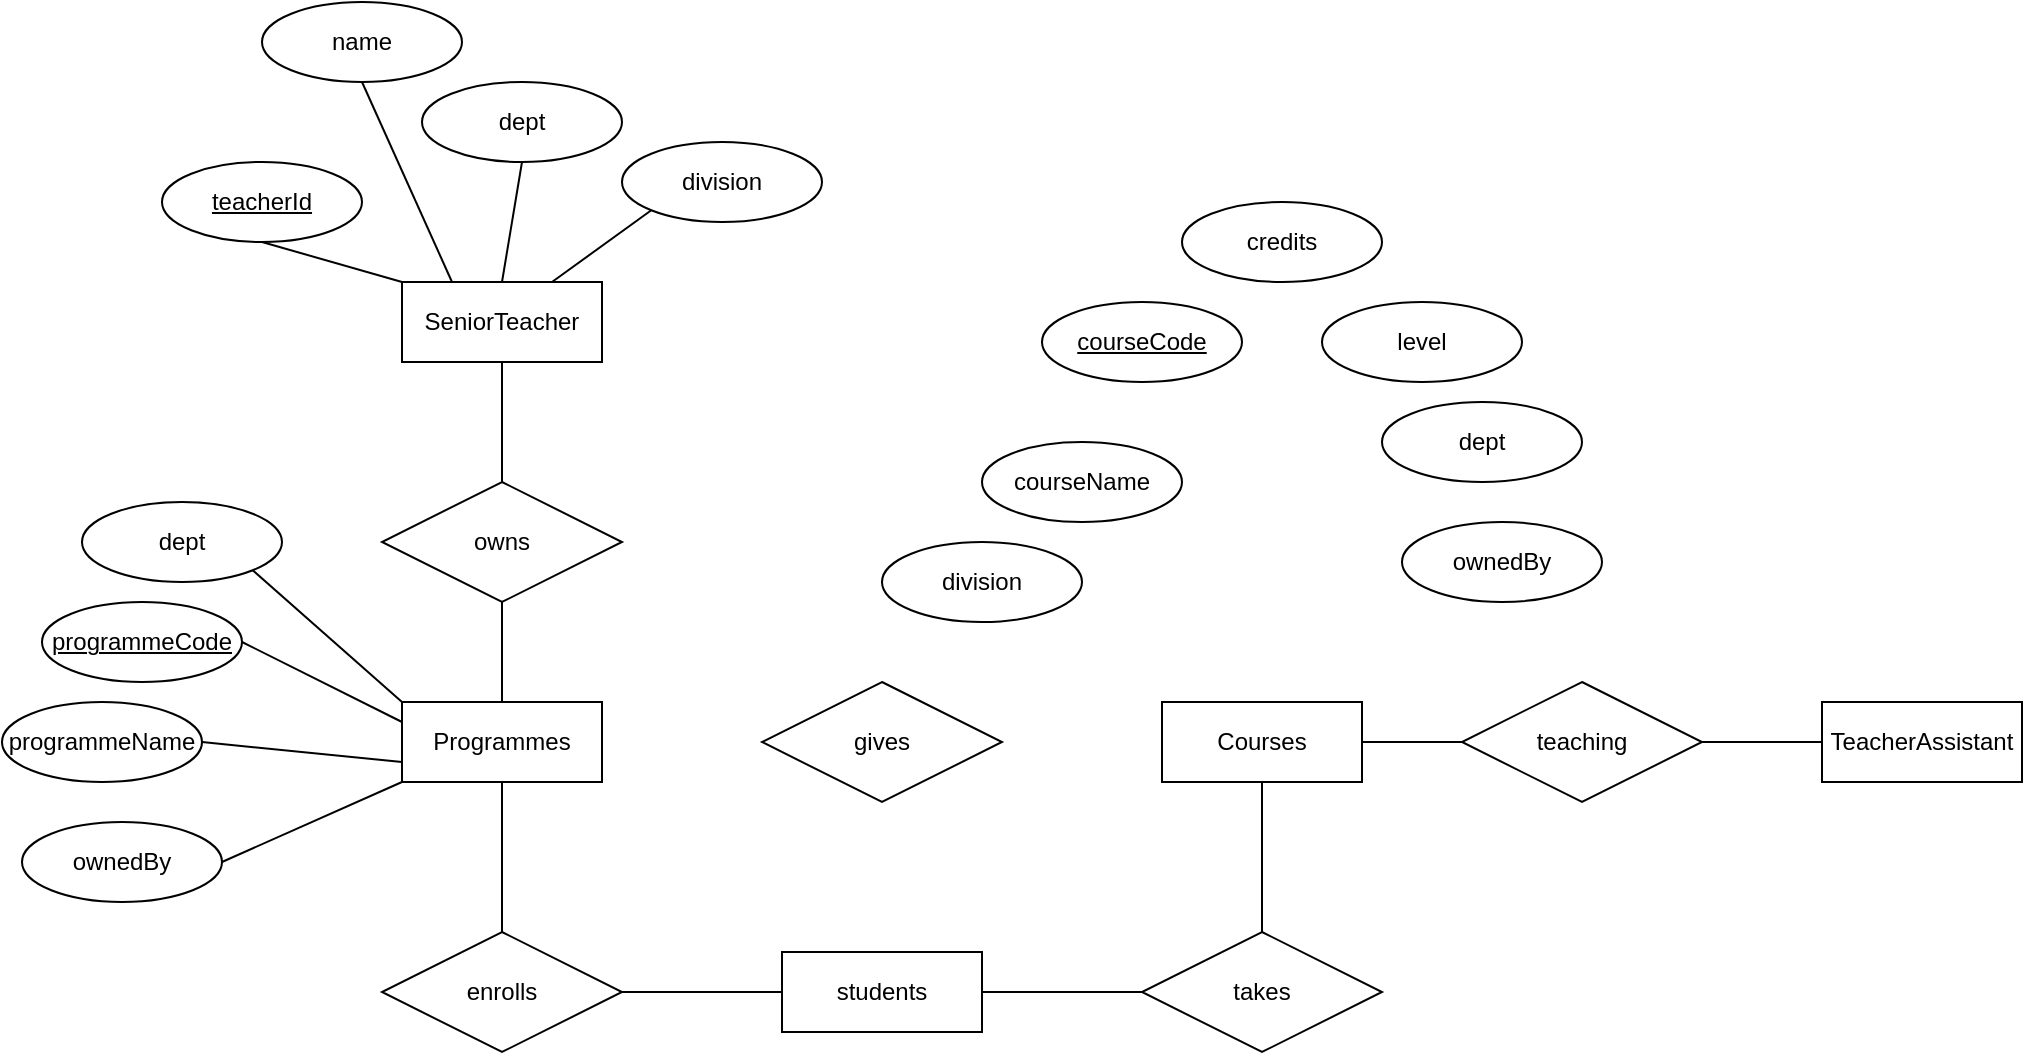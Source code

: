 <mxfile version="16.5.1" type="device" pages="4"><diagram id="6IIT3CEl316aHcMnUHLf" name="assignment"><mxGraphModel dx="1102" dy="1025" grid="1" gridSize="10" guides="1" tooltips="1" connect="1" arrows="1" fold="1" page="1" pageScale="1" pageWidth="827" pageHeight="1169" math="0" shadow="0"><root><mxCell id="K39jh0_3vT6ez7q22YbO-0"/><mxCell id="K39jh0_3vT6ez7q22YbO-1" parent="K39jh0_3vT6ez7q22YbO-0"/><mxCell id="ZsWBbtneMtioZpYmN7Xa-0" value="Programmes" style="whiteSpace=wrap;html=1;align=center;" vertex="1" parent="K39jh0_3vT6ez7q22YbO-1"><mxGeometry x="330" y="440" width="100" height="40" as="geometry"/></mxCell><mxCell id="ZsWBbtneMtioZpYmN7Xa-1" value="&lt;u&gt;programmeCode&lt;/u&gt;" style="ellipse;whiteSpace=wrap;html=1;align=center;" vertex="1" parent="K39jh0_3vT6ez7q22YbO-1"><mxGeometry x="150" y="390" width="100" height="40" as="geometry"/></mxCell><mxCell id="ZsWBbtneMtioZpYmN7Xa-2" value="programmeName" style="ellipse;whiteSpace=wrap;html=1;align=center;" vertex="1" parent="K39jh0_3vT6ez7q22YbO-1"><mxGeometry x="130" y="440" width="100" height="40" as="geometry"/></mxCell><mxCell id="ZsWBbtneMtioZpYmN7Xa-3" value="dept" style="ellipse;whiteSpace=wrap;html=1;align=center;" vertex="1" parent="K39jh0_3vT6ez7q22YbO-1"><mxGeometry x="170" y="340" width="100" height="40" as="geometry"/></mxCell><mxCell id="ZsWBbtneMtioZpYmN7Xa-4" value="ownedBy" style="ellipse;whiteSpace=wrap;html=1;align=center;" vertex="1" parent="K39jh0_3vT6ez7q22YbO-1"><mxGeometry x="140" y="500" width="100" height="40" as="geometry"/></mxCell><mxCell id="ZsWBbtneMtioZpYmN7Xa-5" value="" style="endArrow=none;html=1;rounded=0;exitX=1;exitY=1;exitDx=0;exitDy=0;entryX=0;entryY=0;entryDx=0;entryDy=0;" edge="1" parent="K39jh0_3vT6ez7q22YbO-1" source="ZsWBbtneMtioZpYmN7Xa-3" target="ZsWBbtneMtioZpYmN7Xa-0"><mxGeometry relative="1" as="geometry"><mxPoint x="340" y="340" as="sourcePoint"/><mxPoint x="500" y="340" as="targetPoint"/></mxGeometry></mxCell><mxCell id="ZsWBbtneMtioZpYmN7Xa-6" value="" style="endArrow=none;html=1;rounded=0;exitX=1;exitY=0.5;exitDx=0;exitDy=0;entryX=0;entryY=0.25;entryDx=0;entryDy=0;" edge="1" parent="K39jh0_3vT6ez7q22YbO-1" source="ZsWBbtneMtioZpYmN7Xa-1" target="ZsWBbtneMtioZpYmN7Xa-0"><mxGeometry relative="1" as="geometry"><mxPoint x="360" y="540" as="sourcePoint"/><mxPoint x="520" y="540" as="targetPoint"/></mxGeometry></mxCell><mxCell id="ZsWBbtneMtioZpYmN7Xa-7" value="" style="endArrow=none;html=1;rounded=0;exitX=1;exitY=0.5;exitDx=0;exitDy=0;entryX=0;entryY=0.75;entryDx=0;entryDy=0;" edge="1" parent="K39jh0_3vT6ez7q22YbO-1" source="ZsWBbtneMtioZpYmN7Xa-2" target="ZsWBbtneMtioZpYmN7Xa-0"><mxGeometry relative="1" as="geometry"><mxPoint x="320" y="550" as="sourcePoint"/><mxPoint x="480" y="550" as="targetPoint"/></mxGeometry></mxCell><mxCell id="ZsWBbtneMtioZpYmN7Xa-8" value="" style="endArrow=none;html=1;rounded=0;exitX=1;exitY=0.5;exitDx=0;exitDy=0;entryX=0;entryY=1;entryDx=0;entryDy=0;" edge="1" parent="K39jh0_3vT6ez7q22YbO-1" source="ZsWBbtneMtioZpYmN7Xa-4" target="ZsWBbtneMtioZpYmN7Xa-0"><mxGeometry relative="1" as="geometry"><mxPoint x="270" y="510" as="sourcePoint"/><mxPoint x="430" y="510" as="targetPoint"/></mxGeometry></mxCell><mxCell id="iTpJXsqlyUdJQxOhglUr-0" value="SeniorTeacher" style="whiteSpace=wrap;html=1;align=center;" vertex="1" parent="K39jh0_3vT6ez7q22YbO-1"><mxGeometry x="330" y="230" width="100" height="40" as="geometry"/></mxCell><mxCell id="iTpJXsqlyUdJQxOhglUr-1" value="owns" style="shape=rhombus;perimeter=rhombusPerimeter;whiteSpace=wrap;html=1;align=center;" vertex="1" parent="K39jh0_3vT6ez7q22YbO-1"><mxGeometry x="320" y="330" width="120" height="60" as="geometry"/></mxCell><mxCell id="iTpJXsqlyUdJQxOhglUr-2" value="" style="endArrow=none;html=1;rounded=0;exitX=0.5;exitY=1;exitDx=0;exitDy=0;entryX=0.5;entryY=0;entryDx=0;entryDy=0;" edge="1" parent="K39jh0_3vT6ez7q22YbO-1" source="iTpJXsqlyUdJQxOhglUr-1" target="ZsWBbtneMtioZpYmN7Xa-0"><mxGeometry relative="1" as="geometry"><mxPoint x="510" y="380" as="sourcePoint"/><mxPoint x="670" y="380" as="targetPoint"/></mxGeometry></mxCell><mxCell id="iTpJXsqlyUdJQxOhglUr-3" value="" style="endArrow=none;html=1;rounded=0;exitX=0.5;exitY=1;exitDx=0;exitDy=0;entryX=0.5;entryY=0;entryDx=0;entryDy=0;" edge="1" parent="K39jh0_3vT6ez7q22YbO-1" source="iTpJXsqlyUdJQxOhglUr-0" target="iTpJXsqlyUdJQxOhglUr-1"><mxGeometry relative="1" as="geometry"><mxPoint x="480" y="310" as="sourcePoint"/><mxPoint x="640" y="310" as="targetPoint"/></mxGeometry></mxCell><mxCell id="iTpJXsqlyUdJQxOhglUr-4" value="&lt;u&gt;teacherId&lt;/u&gt;" style="ellipse;whiteSpace=wrap;html=1;align=center;" vertex="1" parent="K39jh0_3vT6ez7q22YbO-1"><mxGeometry x="210" y="170" width="100" height="40" as="geometry"/></mxCell><mxCell id="iTpJXsqlyUdJQxOhglUr-5" value="name" style="ellipse;whiteSpace=wrap;html=1;align=center;" vertex="1" parent="K39jh0_3vT6ez7q22YbO-1"><mxGeometry x="260" y="90" width="100" height="40" as="geometry"/></mxCell><mxCell id="iTpJXsqlyUdJQxOhglUr-6" value="dept" style="ellipse;whiteSpace=wrap;html=1;align=center;" vertex="1" parent="K39jh0_3vT6ez7q22YbO-1"><mxGeometry x="340" y="130" width="100" height="40" as="geometry"/></mxCell><mxCell id="iTpJXsqlyUdJQxOhglUr-7" value="division" style="ellipse;whiteSpace=wrap;html=1;align=center;" vertex="1" parent="K39jh0_3vT6ez7q22YbO-1"><mxGeometry x="440" y="160" width="100" height="40" as="geometry"/></mxCell><mxCell id="iTpJXsqlyUdJQxOhglUr-8" value="" style="endArrow=none;html=1;rounded=0;exitX=0.5;exitY=1;exitDx=0;exitDy=0;entryX=0.25;entryY=0;entryDx=0;entryDy=0;" edge="1" parent="K39jh0_3vT6ez7q22YbO-1" source="iTpJXsqlyUdJQxOhglUr-5" target="iTpJXsqlyUdJQxOhglUr-0"><mxGeometry relative="1" as="geometry"><mxPoint x="330" y="150" as="sourcePoint"/><mxPoint x="490" y="150" as="targetPoint"/></mxGeometry></mxCell><mxCell id="iTpJXsqlyUdJQxOhglUr-9" value="" style="endArrow=none;html=1;rounded=0;exitX=0.5;exitY=1;exitDx=0;exitDy=0;entryX=0;entryY=0;entryDx=0;entryDy=0;" edge="1" parent="K39jh0_3vT6ez7q22YbO-1" source="iTpJXsqlyUdJQxOhglUr-4" target="iTpJXsqlyUdJQxOhglUr-0"><mxGeometry relative="1" as="geometry"><mxPoint x="210" y="240" as="sourcePoint"/><mxPoint x="300" y="240" as="targetPoint"/></mxGeometry></mxCell><mxCell id="iTpJXsqlyUdJQxOhglUr-10" value="" style="endArrow=none;html=1;rounded=0;exitX=0.5;exitY=1;exitDx=0;exitDy=0;entryX=0.5;entryY=0;entryDx=0;entryDy=0;" edge="1" parent="K39jh0_3vT6ez7q22YbO-1" source="iTpJXsqlyUdJQxOhglUr-6" target="iTpJXsqlyUdJQxOhglUr-0"><mxGeometry relative="1" as="geometry"><mxPoint x="520" y="300" as="sourcePoint"/><mxPoint x="680" y="300" as="targetPoint"/></mxGeometry></mxCell><mxCell id="iTpJXsqlyUdJQxOhglUr-11" value="" style="endArrow=none;html=1;rounded=0;exitX=0;exitY=1;exitDx=0;exitDy=0;entryX=0.75;entryY=0;entryDx=0;entryDy=0;" edge="1" parent="K39jh0_3vT6ez7q22YbO-1" source="iTpJXsqlyUdJQxOhglUr-7" target="iTpJXsqlyUdJQxOhglUr-0"><mxGeometry relative="1" as="geometry"><mxPoint x="470" y="230" as="sourcePoint"/><mxPoint x="630" y="230" as="targetPoint"/></mxGeometry></mxCell><mxCell id="QN6YEWIm4u6pqx9p4n5E-0" value="gives" style="shape=rhombus;perimeter=rhombusPerimeter;whiteSpace=wrap;html=1;align=center;" vertex="1" parent="K39jh0_3vT6ez7q22YbO-1"><mxGeometry x="510" y="430" width="120" height="60" as="geometry"/></mxCell><mxCell id="UzkWVHYE_ItxWNEhfLpl-0" value="Courses" style="whiteSpace=wrap;html=1;align=center;" vertex="1" parent="K39jh0_3vT6ez7q22YbO-1"><mxGeometry x="710" y="440" width="100" height="40" as="geometry"/></mxCell><mxCell id="UzkWVHYE_ItxWNEhfLpl-1" value="&lt;u&gt;courseCode&lt;/u&gt;" style="ellipse;whiteSpace=wrap;html=1;align=center;" vertex="1" parent="K39jh0_3vT6ez7q22YbO-1"><mxGeometry x="650" y="240" width="100" height="40" as="geometry"/></mxCell><mxCell id="UzkWVHYE_ItxWNEhfLpl-2" value="courseName" style="ellipse;whiteSpace=wrap;html=1;align=center;" vertex="1" parent="K39jh0_3vT6ez7q22YbO-1"><mxGeometry x="620" y="310" width="100" height="40" as="geometry"/></mxCell><mxCell id="UzkWVHYE_ItxWNEhfLpl-3" value="credits" style="ellipse;whiteSpace=wrap;html=1;align=center;" vertex="1" parent="K39jh0_3vT6ez7q22YbO-1"><mxGeometry x="720" y="190" width="100" height="40" as="geometry"/></mxCell><mxCell id="UzkWVHYE_ItxWNEhfLpl-4" value="ownedBy" style="ellipse;whiteSpace=wrap;html=1;align=center;" vertex="1" parent="K39jh0_3vT6ez7q22YbO-1"><mxGeometry x="830" y="350" width="100" height="40" as="geometry"/></mxCell><mxCell id="UzkWVHYE_ItxWNEhfLpl-5" value="division" style="ellipse;whiteSpace=wrap;html=1;align=center;" vertex="1" parent="K39jh0_3vT6ez7q22YbO-1"><mxGeometry x="570" y="360" width="100" height="40" as="geometry"/></mxCell><mxCell id="UzkWVHYE_ItxWNEhfLpl-6" value="level" style="ellipse;whiteSpace=wrap;html=1;align=center;" vertex="1" parent="K39jh0_3vT6ez7q22YbO-1"><mxGeometry x="790" y="240" width="100" height="40" as="geometry"/></mxCell><mxCell id="UzkWVHYE_ItxWNEhfLpl-7" value="dept" style="ellipse;whiteSpace=wrap;html=1;align=center;" vertex="1" parent="K39jh0_3vT6ez7q22YbO-1"><mxGeometry x="820" y="290" width="100" height="40" as="geometry"/></mxCell><mxCell id="WJn7AnfShsGDKf-cXmlh-0" value="takes" style="shape=rhombus;perimeter=rhombusPerimeter;whiteSpace=wrap;html=1;align=center;" vertex="1" parent="K39jh0_3vT6ez7q22YbO-1"><mxGeometry x="700" y="555" width="120" height="60" as="geometry"/></mxCell><mxCell id="WJn7AnfShsGDKf-cXmlh-1" value="students" style="whiteSpace=wrap;html=1;align=center;" vertex="1" parent="K39jh0_3vT6ez7q22YbO-1"><mxGeometry x="520" y="565" width="100" height="40" as="geometry"/></mxCell><mxCell id="WJn7AnfShsGDKf-cXmlh-2" value="" style="endArrow=none;html=1;rounded=0;exitX=1;exitY=0.5;exitDx=0;exitDy=0;entryX=0;entryY=0.5;entryDx=0;entryDy=0;" edge="1" parent="K39jh0_3vT6ez7q22YbO-1" source="WJn7AnfShsGDKf-cXmlh-1" target="WJn7AnfShsGDKf-cXmlh-0"><mxGeometry relative="1" as="geometry"><mxPoint x="890" y="610" as="sourcePoint"/><mxPoint x="1050" y="610" as="targetPoint"/></mxGeometry></mxCell><mxCell id="WJn7AnfShsGDKf-cXmlh-3" value="" style="endArrow=none;html=1;rounded=0;exitX=0.5;exitY=0;exitDx=0;exitDy=0;entryX=0.5;entryY=1;entryDx=0;entryDy=0;" edge="1" parent="K39jh0_3vT6ez7q22YbO-1" source="WJn7AnfShsGDKf-cXmlh-0" target="UzkWVHYE_ItxWNEhfLpl-0"><mxGeometry relative="1" as="geometry"><mxPoint x="870" y="520" as="sourcePoint"/><mxPoint x="1030" y="520" as="targetPoint"/></mxGeometry></mxCell><mxCell id="WJn7AnfShsGDKf-cXmlh-5" value="enrolls" style="shape=rhombus;perimeter=rhombusPerimeter;whiteSpace=wrap;html=1;align=center;" vertex="1" parent="K39jh0_3vT6ez7q22YbO-1"><mxGeometry x="320" y="555" width="120" height="60" as="geometry"/></mxCell><mxCell id="WJn7AnfShsGDKf-cXmlh-6" value="" style="endArrow=none;html=1;rounded=0;exitX=0.5;exitY=1;exitDx=0;exitDy=0;entryX=0.5;entryY=0;entryDx=0;entryDy=0;" edge="1" parent="K39jh0_3vT6ez7q22YbO-1" source="ZsWBbtneMtioZpYmN7Xa-0" target="WJn7AnfShsGDKf-cXmlh-5"><mxGeometry relative="1" as="geometry"><mxPoint x="350" y="520" as="sourcePoint"/><mxPoint x="510" y="520" as="targetPoint"/></mxGeometry></mxCell><mxCell id="WJn7AnfShsGDKf-cXmlh-7" value="" style="endArrow=none;html=1;rounded=0;exitX=1;exitY=0.5;exitDx=0;exitDy=0;entryX=0;entryY=0.5;entryDx=0;entryDy=0;" edge="1" parent="K39jh0_3vT6ez7q22YbO-1" source="WJn7AnfShsGDKf-cXmlh-5" target="WJn7AnfShsGDKf-cXmlh-1"><mxGeometry relative="1" as="geometry"><mxPoint x="470" y="570" as="sourcePoint"/><mxPoint x="630" y="650" as="targetPoint"/></mxGeometry></mxCell><mxCell id="JKtwn2VlEVcl439_oRva-0" value="TeacherAssistant" style="whiteSpace=wrap;html=1;align=center;" vertex="1" parent="K39jh0_3vT6ez7q22YbO-1"><mxGeometry x="1040" y="440" width="100" height="40" as="geometry"/></mxCell><mxCell id="JKtwn2VlEVcl439_oRva-1" value="teaching" style="shape=rhombus;perimeter=rhombusPerimeter;whiteSpace=wrap;html=1;align=center;" vertex="1" parent="K39jh0_3vT6ez7q22YbO-1"><mxGeometry x="860" y="430" width="120" height="60" as="geometry"/></mxCell><mxCell id="JKtwn2VlEVcl439_oRva-2" value="" style="endArrow=none;html=1;rounded=0;exitX=1;exitY=0.5;exitDx=0;exitDy=0;entryX=0;entryY=0.5;entryDx=0;entryDy=0;" edge="1" parent="K39jh0_3vT6ez7q22YbO-1" source="UzkWVHYE_ItxWNEhfLpl-0" target="JKtwn2VlEVcl439_oRva-1"><mxGeometry relative="1" as="geometry"><mxPoint x="870" y="540" as="sourcePoint"/><mxPoint x="1030" y="540" as="targetPoint"/></mxGeometry></mxCell><mxCell id="JKtwn2VlEVcl439_oRva-3" value="" style="endArrow=none;html=1;rounded=0;entryX=0;entryY=0.5;entryDx=0;entryDy=0;exitX=1;exitY=0.5;exitDx=0;exitDy=0;" edge="1" parent="K39jh0_3vT6ez7q22YbO-1" source="JKtwn2VlEVcl439_oRva-1" target="JKtwn2VlEVcl439_oRva-0"><mxGeometry relative="1" as="geometry"><mxPoint x="1010" y="440" as="sourcePoint"/><mxPoint x="1180" y="550" as="targetPoint"/></mxGeometry></mxCell></root></mxGraphModel></diagram><diagram id="0JvKyDek9rMm5c3Lwgak" name="OLD"><mxGraphModel dx="2123" dy="1206" grid="1" gridSize="10" guides="1" tooltips="1" connect="1" arrows="1" fold="1" page="1" pageScale="1" pageWidth="827" pageHeight="1169" math="0" shadow="0"><root><mxCell id="oskz4uVZkS7nq1WuigEs-0"/><mxCell id="oskz4uVZkS7nq1WuigEs-1" parent="oskz4uVZkS7nq1WuigEs-0"/><mxCell id="xaVNACPERAJgtP9cNC8_-0" value="Student" style="whiteSpace=wrap;html=1;align=center;" vertex="1" parent="oskz4uVZkS7nq1WuigEs-1"><mxGeometry x="770" y="830" width="100" height="40" as="geometry"/></mxCell><mxCell id="xaVNACPERAJgtP9cNC8_-1" value="TeacherAssistant" style="whiteSpace=wrap;html=1;align=center;" vertex="1" parent="oskz4uVZkS7nq1WuigEs-1"><mxGeometry x="540" y="277.5" width="100" height="40" as="geometry"/></mxCell><mxCell id="xaVNACPERAJgtP9cNC8_-2" value="SeniorTeacher" style="whiteSpace=wrap;html=1;align=center;" vertex="1" parent="oskz4uVZkS7nq1WuigEs-1"><mxGeometry x="390" y="277.5" width="100" height="40" as="geometry"/></mxCell><mxCell id="xaVNACPERAJgtP9cNC8_-3" value="Programmes" style="whiteSpace=wrap;html=1;align=center;" vertex="1" parent="oskz4uVZkS7nq1WuigEs-1"><mxGeometry x="390" y="440" width="100" height="40" as="geometry"/></mxCell><mxCell id="xaVNACPERAJgtP9cNC8_-4" value="Course" style="whiteSpace=wrap;html=1;align=center;" vertex="1" parent="oskz4uVZkS7nq1WuigEs-1"><mxGeometry x="390" y="650" width="100" height="40" as="geometry"/></mxCell><mxCell id="xaVNACPERAJgtP9cNC8_-5" value="Registrations" style="whiteSpace=wrap;html=1;align=center;" vertex="1" parent="oskz4uVZkS7nq1WuigEs-1"><mxGeometry x="390" y="830" width="100" height="40" as="geometry"/></mxCell><mxCell id="xaVNACPERAJgtP9cNC8_-6" value="ReportedHours" style="whiteSpace=wrap;html=1;align=center;" vertex="1" parent="oskz4uVZkS7nq1WuigEs-1"><mxGeometry x="30" y="327.5" width="100" height="40" as="geometry"/></mxCell><mxCell id="xaVNACPERAJgtP9cNC8_-7" value="AssignedHours" style="whiteSpace=wrap;html=1;align=center;" vertex="1" parent="oskz4uVZkS7nq1WuigEs-1"><mxGeometry x="30" y="590" width="100" height="40" as="geometry"/></mxCell><mxCell id="xaVNACPERAJgtP9cNC8_-8" value="CoursePlannig" style="whiteSpace=wrap;html=1;align=center;" vertex="1" parent="oskz4uVZkS7nq1WuigEs-1"><mxGeometry x="-170" y="460" width="100" height="40" as="geometry"/></mxCell><mxCell id="xaVNACPERAJgtP9cNC8_-9" value="CourseInstances" style="whiteSpace=wrap;html=1;align=center;" vertex="1" parent="oskz4uVZkS7nq1WuigEs-1"><mxGeometry x="200" y="460" width="100" height="40" as="geometry"/></mxCell><mxCell id="IOVA3dSRVgGQe3JTtQ8c-0" value="has" style="shape=rhombus;perimeter=rhombusPerimeter;whiteSpace=wrap;html=1;align=center;" vertex="1" parent="oskz4uVZkS7nq1WuigEs-1"><mxGeometry x="380" y="350" width="120" height="60" as="geometry"/></mxCell><mxCell id="IOVA3dSRVgGQe3JTtQ8c-1" value="contains" style="shape=rhombus;perimeter=rhombusPerimeter;whiteSpace=wrap;html=1;align=center;" vertex="1" parent="oskz4uVZkS7nq1WuigEs-1"><mxGeometry x="380" y="520" width="120" height="60" as="geometry"/></mxCell><mxCell id="IOVA3dSRVgGQe3JTtQ8c-2" value="ProgrameCourse" style="whiteSpace=wrap;html=1;align=center;" vertex="1" parent="oskz4uVZkS7nq1WuigEs-1"><mxGeometry x="660" y="560" width="100" height="40" as="geometry"/></mxCell><mxCell id="IOVA3dSRVgGQe3JTtQ8c-3" value="has" style="shape=rhombus;perimeter=rhombusPerimeter;whiteSpace=wrap;html=1;align=center;" vertex="1" parent="oskz4uVZkS7nq1WuigEs-1"><mxGeometry x="510" y="550" width="120" height="60" as="geometry"/></mxCell><mxCell id="IOVA3dSRVgGQe3JTtQ8c-4" value="" style="endArrow=none;html=1;rounded=0;exitX=1;exitY=0;exitDx=0;exitDy=0;entryX=0;entryY=1;entryDx=0;entryDy=0;" edge="1" parent="oskz4uVZkS7nq1WuigEs-1" source="xaVNACPERAJgtP9cNC8_-4" target="IOVA3dSRVgGQe3JTtQ8c-3"><mxGeometry relative="1" as="geometry"><mxPoint x="530" y="680" as="sourcePoint"/><mxPoint x="690" y="680" as="targetPoint"/></mxGeometry></mxCell><mxCell id="IOVA3dSRVgGQe3JTtQ8c-5" value="" style="endArrow=none;html=1;rounded=0;exitX=1;exitY=1;exitDx=0;exitDy=0;entryX=0;entryY=0;entryDx=0;entryDy=0;" edge="1" parent="oskz4uVZkS7nq1WuigEs-1" source="xaVNACPERAJgtP9cNC8_-3" target="IOVA3dSRVgGQe3JTtQ8c-3"><mxGeometry relative="1" as="geometry"><mxPoint x="570" y="470" as="sourcePoint"/><mxPoint x="730" y="470" as="targetPoint"/></mxGeometry></mxCell><mxCell id="IOVA3dSRVgGQe3JTtQ8c-6" value="" style="endArrow=none;html=1;rounded=0;exitX=1;exitY=0.5;exitDx=0;exitDy=0;entryX=0;entryY=0.5;entryDx=0;entryDy=0;" edge="1" parent="oskz4uVZkS7nq1WuigEs-1" source="IOVA3dSRVgGQe3JTtQ8c-3" target="IOVA3dSRVgGQe3JTtQ8c-2"><mxGeometry relative="1" as="geometry"><mxPoint x="680" y="580" as="sourcePoint"/><mxPoint x="1010" y="660" as="targetPoint"/></mxGeometry></mxCell><mxCell id="IOVA3dSRVgGQe3JTtQ8c-7" value="has" style="shape=rhombus;perimeter=rhombusPerimeter;whiteSpace=wrap;html=1;align=center;" vertex="1" parent="oskz4uVZkS7nq1WuigEs-1"><mxGeometry x="190" y="640" width="120" height="60" as="geometry"/></mxCell><mxCell id="IOVA3dSRVgGQe3JTtQ8c-8" value="" style="endArrow=none;html=1;rounded=0;exitX=0.5;exitY=0;exitDx=0;exitDy=0;entryX=0.5;entryY=1;entryDx=0;entryDy=0;" edge="1" parent="oskz4uVZkS7nq1WuigEs-1" source="IOVA3dSRVgGQe3JTtQ8c-7" target="xaVNACPERAJgtP9cNC8_-9"><mxGeometry relative="1" as="geometry"><mxPoint x="230" y="500" as="sourcePoint"/><mxPoint x="390" y="500" as="targetPoint"/></mxGeometry></mxCell><mxCell id="IOVA3dSRVgGQe3JTtQ8c-9" value="" style="endArrow=none;html=1;rounded=0;entryX=0;entryY=0.5;entryDx=0;entryDy=0;exitX=1;exitY=0.5;exitDx=0;exitDy=0;" edge="1" parent="oskz4uVZkS7nq1WuigEs-1" source="IOVA3dSRVgGQe3JTtQ8c-11" target="xaVNACPERAJgtP9cNC8_-2"><mxGeometry relative="1" as="geometry"><mxPoint x="320" y="298" as="sourcePoint"/><mxPoint x="430" y="250" as="targetPoint"/></mxGeometry></mxCell><mxCell id="IOVA3dSRVgGQe3JTtQ8c-10" value="" style="endArrow=none;html=1;rounded=0;exitX=1;exitY=0.5;exitDx=0;exitDy=0;entryX=0;entryY=0.5;entryDx=0;entryDy=0;" edge="1" parent="oskz4uVZkS7nq1WuigEs-1" source="IOVA3dSRVgGQe3JTtQ8c-7" target="xaVNACPERAJgtP9cNC8_-4"><mxGeometry relative="1" as="geometry"><mxPoint x="410" y="780" as="sourcePoint"/><mxPoint x="570" y="780" as="targetPoint"/></mxGeometry></mxCell><mxCell id="IOVA3dSRVgGQe3JTtQ8c-11" value="manages" style="shape=rhombus;perimeter=rhombusPerimeter;whiteSpace=wrap;html=1;align=center;" vertex="1" parent="oskz4uVZkS7nq1WuigEs-1"><mxGeometry x="190" y="267.5" width="120" height="60" as="geometry"/></mxCell><mxCell id="IOVA3dSRVgGQe3JTtQ8c-12" value="" style="endArrow=none;html=1;rounded=0;exitX=0.5;exitY=1;exitDx=0;exitDy=0;entryX=0.5;entryY=0;entryDx=0;entryDy=0;" edge="1" parent="oskz4uVZkS7nq1WuigEs-1" source="IOVA3dSRVgGQe3JTtQ8c-11" target="xaVNACPERAJgtP9cNC8_-9"><mxGeometry relative="1" as="geometry"><mxPoint x="180" y="390" as="sourcePoint"/><mxPoint x="340" y="390" as="targetPoint"/></mxGeometry></mxCell><mxCell id="IOVA3dSRVgGQe3JTtQ8c-13" value="has" style="shape=rhombus;perimeter=rhombusPerimeter;whiteSpace=wrap;html=1;align=center;" vertex="1" parent="oskz4uVZkS7nq1WuigEs-1"><mxGeometry x="20" y="450" width="120" height="60" as="geometry"/></mxCell><mxCell id="IOVA3dSRVgGQe3JTtQ8c-14" value="" style="endArrow=none;html=1;rounded=0;exitX=1;exitY=0.5;exitDx=0;exitDy=0;entryX=0;entryY=0.5;entryDx=0;entryDy=0;" edge="1" parent="oskz4uVZkS7nq1WuigEs-1" source="xaVNACPERAJgtP9cNC8_-8" target="IOVA3dSRVgGQe3JTtQ8c-13"><mxGeometry relative="1" as="geometry"><mxPoint x="-10" y="560" as="sourcePoint"/><mxPoint x="150" y="560" as="targetPoint"/></mxGeometry></mxCell><mxCell id="IOVA3dSRVgGQe3JTtQ8c-15" value="" style="endArrow=none;html=1;rounded=0;exitX=1;exitY=0.5;exitDx=0;exitDy=0;entryX=0;entryY=0.5;entryDx=0;entryDy=0;" edge="1" parent="oskz4uVZkS7nq1WuigEs-1" source="IOVA3dSRVgGQe3JTtQ8c-13" target="xaVNACPERAJgtP9cNC8_-9"><mxGeometry relative="1" as="geometry"><mxPoint x="-30" y="610" as="sourcePoint"/><mxPoint x="130" y="610" as="targetPoint"/></mxGeometry></mxCell><mxCell id="IOVA3dSRVgGQe3JTtQ8c-16" value="" style="endArrow=none;html=1;rounded=0;exitX=0.5;exitY=1;exitDx=0;exitDy=0;entryX=0.5;entryY=0;entryDx=0;entryDy=0;" edge="1" parent="oskz4uVZkS7nq1WuigEs-1" source="IOVA3dSRVgGQe3JTtQ8c-13" target="xaVNACPERAJgtP9cNC8_-7"><mxGeometry relative="1" as="geometry"><mxPoint x="-70" y="540" as="sourcePoint"/><mxPoint x="90" y="540" as="targetPoint"/></mxGeometry></mxCell><mxCell id="IOVA3dSRVgGQe3JTtQ8c-17" value="" style="endArrow=none;html=1;rounded=0;exitX=0.5;exitY=0;exitDx=0;exitDy=0;entryX=0.5;entryY=1;entryDx=0;entryDy=0;" edge="1" parent="oskz4uVZkS7nq1WuigEs-1" source="IOVA3dSRVgGQe3JTtQ8c-13" target="xaVNACPERAJgtP9cNC8_-6"><mxGeometry relative="1" as="geometry"><mxPoint x="-100" y="360" as="sourcePoint"/><mxPoint x="60" y="360" as="targetPoint"/></mxGeometry></mxCell><mxCell id="IOVA3dSRVgGQe3JTtQ8c-18" value="" style="endArrow=none;html=1;rounded=0;exitX=0.5;exitY=1;exitDx=0;exitDy=0;entryX=0.5;entryY=0;entryDx=0;entryDy=0;" edge="1" parent="oskz4uVZkS7nq1WuigEs-1" source="xaVNACPERAJgtP9cNC8_-3" target="IOVA3dSRVgGQe3JTtQ8c-1"><mxGeometry relative="1" as="geometry"><mxPoint x="300" y="540" as="sourcePoint"/><mxPoint x="460" y="540" as="targetPoint"/></mxGeometry></mxCell><mxCell id="IOVA3dSRVgGQe3JTtQ8c-19" value="" style="endArrow=none;html=1;rounded=0;exitX=0.5;exitY=1;exitDx=0;exitDy=0;entryX=0.5;entryY=0;entryDx=0;entryDy=0;" edge="1" parent="oskz4uVZkS7nq1WuigEs-1" source="IOVA3dSRVgGQe3JTtQ8c-1" target="xaVNACPERAJgtP9cNC8_-4"><mxGeometry relative="1" as="geometry"><mxPoint x="340" y="610" as="sourcePoint"/><mxPoint x="500" y="610" as="targetPoint"/></mxGeometry></mxCell><mxCell id="IOVA3dSRVgGQe3JTtQ8c-21" value="" style="endArrow=none;html=1;rounded=0;exitX=0.5;exitY=1;exitDx=0;exitDy=0;entryX=0.5;entryY=0;entryDx=0;entryDy=0;" edge="1" parent="oskz4uVZkS7nq1WuigEs-1" source="xaVNACPERAJgtP9cNC8_-2" target="IOVA3dSRVgGQe3JTtQ8c-0"><mxGeometry relative="1" as="geometry"><mxPoint x="550" y="330" as="sourcePoint"/><mxPoint x="710" y="330" as="targetPoint"/></mxGeometry></mxCell><mxCell id="IOVA3dSRVgGQe3JTtQ8c-22" value="" style="endArrow=none;html=1;rounded=0;exitX=0.5;exitY=1;exitDx=0;exitDy=0;entryX=0.5;entryY=0;entryDx=0;entryDy=0;" edge="1" parent="oskz4uVZkS7nq1WuigEs-1" source="IOVA3dSRVgGQe3JTtQ8c-0" target="xaVNACPERAJgtP9cNC8_-3"><mxGeometry relative="1" as="geometry"><mxPoint x="550" y="410" as="sourcePoint"/><mxPoint x="710" y="410" as="targetPoint"/></mxGeometry></mxCell><mxCell id="IOVA3dSRVgGQe3JTtQ8c-26" value="enrolls" style="shape=rhombus;perimeter=rhombusPerimeter;whiteSpace=wrap;html=1;align=center;" vertex="1" parent="oskz4uVZkS7nq1WuigEs-1"><mxGeometry x="760" y="430" width="120" height="60" as="geometry"/></mxCell><mxCell id="IOVA3dSRVgGQe3JTtQ8c-27" value="" style="endArrow=none;html=1;rounded=0;exitX=0.5;exitY=0;exitDx=0;exitDy=0;entryX=0.5;entryY=1;entryDx=0;entryDy=0;" edge="1" parent="oskz4uVZkS7nq1WuigEs-1" source="xaVNACPERAJgtP9cNC8_-0" target="IOVA3dSRVgGQe3JTtQ8c-26"><mxGeometry relative="1" as="geometry"><mxPoint x="800" y="720" as="sourcePoint"/><mxPoint x="960" y="720" as="targetPoint"/></mxGeometry></mxCell><mxCell id="IOVA3dSRVgGQe3JTtQ8c-28" value="" style="endArrow=none;html=1;rounded=0;exitX=1;exitY=0.5;exitDx=0;exitDy=0;entryX=0;entryY=0.5;entryDx=0;entryDy=0;" edge="1" parent="oskz4uVZkS7nq1WuigEs-1" source="xaVNACPERAJgtP9cNC8_-3" target="IOVA3dSRVgGQe3JTtQ8c-26"><mxGeometry relative="1" as="geometry"><mxPoint x="620" y="320" as="sourcePoint"/><mxPoint x="780" y="320" as="targetPoint"/></mxGeometry></mxCell><mxCell id="IOVA3dSRVgGQe3JTtQ8c-29" value="to" style="shape=rhombus;perimeter=rhombusPerimeter;whiteSpace=wrap;html=1;align=center;" vertex="1" parent="oskz4uVZkS7nq1WuigEs-1"><mxGeometry x="380" y="720" width="120" height="60" as="geometry"/></mxCell><mxCell id="IOVA3dSRVgGQe3JTtQ8c-30" value="has to" style="shape=rhombus;perimeter=rhombusPerimeter;whiteSpace=wrap;html=1;align=center;" vertex="1" parent="oskz4uVZkS7nq1WuigEs-1"><mxGeometry x="570" y="820" width="120" height="60" as="geometry"/></mxCell><mxCell id="IOVA3dSRVgGQe3JTtQ8c-31" value="" style="endArrow=none;html=1;rounded=0;entryX=0.5;entryY=1;entryDx=0;entryDy=0;exitX=0.5;exitY=0;exitDx=0;exitDy=0;" edge="1" parent="oskz4uVZkS7nq1WuigEs-1" source="IOVA3dSRVgGQe3JTtQ8c-29" target="xaVNACPERAJgtP9cNC8_-4"><mxGeometry relative="1" as="geometry"><mxPoint x="240" y="770" as="sourcePoint"/><mxPoint x="400" y="770" as="targetPoint"/></mxGeometry></mxCell><mxCell id="IOVA3dSRVgGQe3JTtQ8c-32" value="" style="endArrow=none;html=1;rounded=0;entryX=0.5;entryY=1;entryDx=0;entryDy=0;exitX=0.5;exitY=0;exitDx=0;exitDy=0;" edge="1" parent="oskz4uVZkS7nq1WuigEs-1" source="xaVNACPERAJgtP9cNC8_-5" target="IOVA3dSRVgGQe3JTtQ8c-29"><mxGeometry relative="1" as="geometry"><mxPoint x="270" y="760" as="sourcePoint"/><mxPoint x="430" y="760" as="targetPoint"/></mxGeometry></mxCell><mxCell id="IOVA3dSRVgGQe3JTtQ8c-33" value="" style="endArrow=none;html=1;rounded=0;exitX=1;exitY=0.5;exitDx=0;exitDy=0;entryX=0;entryY=0.5;entryDx=0;entryDy=0;" edge="1" parent="oskz4uVZkS7nq1WuigEs-1" source="xaVNACPERAJgtP9cNC8_-5" target="IOVA3dSRVgGQe3JTtQ8c-30"><mxGeometry relative="1" as="geometry"><mxPoint x="620" y="940" as="sourcePoint"/><mxPoint x="780" y="940" as="targetPoint"/></mxGeometry></mxCell><mxCell id="IOVA3dSRVgGQe3JTtQ8c-34" value="" style="endArrow=none;html=1;rounded=0;exitX=1;exitY=0.5;exitDx=0;exitDy=0;entryX=0;entryY=0.5;entryDx=0;entryDy=0;" edge="1" parent="oskz4uVZkS7nq1WuigEs-1" source="IOVA3dSRVgGQe3JTtQ8c-30" target="xaVNACPERAJgtP9cNC8_-0"><mxGeometry relative="1" as="geometry"><mxPoint x="890" y="900" as="sourcePoint"/><mxPoint x="1050" y="900" as="targetPoint"/></mxGeometry></mxCell></root></mxGraphModel></diagram><diagram id="Rj3eKoaPuBpcDngQhwu_" name="dump"><mxGraphModel dx="1929" dy="1025" grid="1" gridSize="10" guides="1" tooltips="1" connect="1" arrows="1" fold="1" page="1" pageScale="1" pageWidth="827" pageHeight="1169" math="0" shadow="0"><root><mxCell id="0"/><mxCell id="1" parent="0"/><mxCell id="NWEj3EWG7TEopPp9jG9N-1" value="Student" style="whiteSpace=wrap;html=1;align=center;" parent="1" vertex="1"><mxGeometry x="170" y="580" width="100" height="40" as="geometry"/></mxCell><mxCell id="NWEj3EWG7TEopPp9jG9N-2" value="TeacherAssistant" style="whiteSpace=wrap;html=1;align=center;" parent="1" vertex="1"><mxGeometry x="250" y="380" width="100" height="40" as="geometry"/></mxCell><mxCell id="NWEj3EWG7TEopPp9jG9N-3" value="SeniorTeacher" style="whiteSpace=wrap;html=1;align=center;" parent="1" vertex="1"><mxGeometry x="90" y="380" width="100" height="40" as="geometry"/></mxCell><mxCell id="NWEj3EWG7TEopPp9jG9N-5" value="Treaching" style="shape=rhombus;perimeter=rhombusPerimeter;whiteSpace=wrap;html=1;align=center;" parent="1" vertex="1"><mxGeometry x="160" y="470" width="120" height="60" as="geometry"/></mxCell><mxCell id="NWEj3EWG7TEopPp9jG9N-6" value="Programmes" style="whiteSpace=wrap;html=1;align=center;" parent="1" vertex="1"><mxGeometry x="170" y="760" width="100" height="40" as="geometry"/></mxCell><mxCell id="NWEj3EWG7TEopPp9jG9N-7" value="Course" style="whiteSpace=wrap;html=1;align=center;" parent="1" vertex="1"><mxGeometry x="170" y="950" width="100" height="40" as="geometry"/></mxCell><mxCell id="NWEj3EWG7TEopPp9jG9N-8" value="Registrations" style="whiteSpace=wrap;html=1;align=center;" parent="1" vertex="1"><mxGeometry x="510" y="580" width="100" height="40" as="geometry"/></mxCell><mxCell id="NWEj3EWG7TEopPp9jG9N-9" value="ReportedHours" style="whiteSpace=wrap;html=1;align=center;" parent="1" vertex="1"><mxGeometry x="720" y="310" width="100" height="40" as="geometry"/></mxCell><mxCell id="NWEj3EWG7TEopPp9jG9N-10" value="AssignedHours" style="whiteSpace=wrap;html=1;align=center;" parent="1" vertex="1"><mxGeometry x="727" y="460" width="100" height="40" as="geometry"/></mxCell><mxCell id="NWEj3EWG7TEopPp9jG9N-11" value="CoursePlannig" style="whiteSpace=wrap;html=1;align=center;" parent="1" vertex="1"><mxGeometry x="-380" y="585" width="100" height="40" as="geometry"/></mxCell><mxCell id="NWEj3EWG7TEopPp9jG9N-12" value="CourseInstances" style="whiteSpace=wrap;html=1;align=center;" parent="1" vertex="1"><mxGeometry x="-80" y="580" width="100" height="40" as="geometry"/></mxCell><mxCell id="NWEj3EWG7TEopPp9jG9N-13" value="Enrolls" style="shape=rhombus;perimeter=rhombusPerimeter;whiteSpace=wrap;html=1;align=center;" parent="1" vertex="1"><mxGeometry x="160" y="660" width="120" height="60" as="geometry"/></mxCell><mxCell id="NWEj3EWG7TEopPp9jG9N-14" value="Has" style="shape=rhombus;perimeter=rhombusPerimeter;whiteSpace=wrap;html=1;align=center;" parent="1" vertex="1"><mxGeometry x="160" y="850" width="120" height="60" as="geometry"/></mxCell><mxCell id="NWEj3EWG7TEopPp9jG9N-15" value="Contains" style="shape=rhombus;perimeter=rhombusPerimeter;whiteSpace=wrap;html=1;align=center;" parent="1" vertex="1"><mxGeometry x="727" y="740" width="120" height="60" as="geometry"/></mxCell><mxCell id="NWEj3EWG7TEopPp9jG9N-16" value="must do" style="shape=rhombus;perimeter=rhombusPerimeter;whiteSpace=wrap;html=1;align=center;" parent="1" vertex="1"><mxGeometry x="340" y="570" width="120" height="60" as="geometry"/></mxCell><mxCell id="NWEj3EWG7TEopPp9jG9N-18" value="manages" style="shape=rhombus;perimeter=rhombusPerimeter;whiteSpace=wrap;html=1;align=center;" parent="1" vertex="1"><mxGeometry x="-90" y="380" width="120" height="60" as="geometry"/></mxCell><mxCell id="NWEj3EWG7TEopPp9jG9N-19" value="has" style="shape=rhombus;perimeter=rhombusPerimeter;whiteSpace=wrap;html=1;align=center;" parent="1" vertex="1"><mxGeometry x="-80" y="740" width="120" height="60" as="geometry"/></mxCell><mxCell id="NWEj3EWG7TEopPp9jG9N-21" value="contains" style="shape=rhombus;perimeter=rhombusPerimeter;whiteSpace=wrap;html=1;align=center;" parent="1" vertex="1"><mxGeometry x="-240" y="570" width="120" height="60" as="geometry"/></mxCell><mxCell id="vmm_84dlhoZdgBbccsFG-1" value="&lt;u&gt;teacherId&lt;/u&gt;" style="ellipse;whiteSpace=wrap;html=1;align=center;" vertex="1" parent="1"><mxGeometry x="-60" y="310" width="100" height="40" as="geometry"/></mxCell><mxCell id="vmm_84dlhoZdgBbccsFG-2" value="name" style="ellipse;whiteSpace=wrap;html=1;align=center;" vertex="1" parent="1"><mxGeometry x="20" y="270" width="100" height="40" as="geometry"/></mxCell><mxCell id="vmm_84dlhoZdgBbccsFG-3" value="dept" style="ellipse;whiteSpace=wrap;html=1;align=center;" vertex="1" parent="1"><mxGeometry x="120" y="240" width="100" height="40" as="geometry"/></mxCell><mxCell id="vmm_84dlhoZdgBbccsFG-4" value="division" style="ellipse;whiteSpace=wrap;html=1;align=center;" vertex="1" parent="1"><mxGeometry x="170" y="300" width="100" height="40" as="geometry"/></mxCell><mxCell id="vmm_84dlhoZdgBbccsFG-5" value="" style="endArrow=none;html=1;rounded=0;entryX=0.25;entryY=0;entryDx=0;entryDy=0;exitX=1;exitY=1;exitDx=0;exitDy=0;" edge="1" parent="1" source="vmm_84dlhoZdgBbccsFG-1" target="NWEj3EWG7TEopPp9jG9N-3"><mxGeometry relative="1" as="geometry"><mxPoint x="30" y="290" as="sourcePoint"/><mxPoint x="190" y="290" as="targetPoint"/></mxGeometry></mxCell><mxCell id="vmm_84dlhoZdgBbccsFG-6" value="" style="endArrow=none;html=1;rounded=0;entryX=0.25;entryY=0;entryDx=0;entryDy=0;exitX=0.5;exitY=1;exitDx=0;exitDy=0;" edge="1" parent="1" source="vmm_84dlhoZdgBbccsFG-2" target="NWEj3EWG7TEopPp9jG9N-3"><mxGeometry relative="1" as="geometry"><mxPoint x="45" y="230" as="sourcePoint"/><mxPoint x="170" y="360" as="targetPoint"/></mxGeometry></mxCell><mxCell id="vmm_84dlhoZdgBbccsFG-7" value="" style="endArrow=none;html=1;rounded=0;entryX=0.5;entryY=0;entryDx=0;entryDy=0;exitX=0.5;exitY=1;exitDx=0;exitDy=0;" edge="1" parent="1" source="vmm_84dlhoZdgBbccsFG-3" target="NWEj3EWG7TEopPp9jG9N-3"><mxGeometry relative="1" as="geometry"><mxPoint x="97.5" y="250" as="sourcePoint"/><mxPoint x="222.5" y="380" as="targetPoint"/></mxGeometry></mxCell><mxCell id="vmm_84dlhoZdgBbccsFG-9" value="" style="endArrow=none;html=1;rounded=0;entryX=0.75;entryY=0;entryDx=0;entryDy=0;exitX=0;exitY=1;exitDx=0;exitDy=0;" edge="1" parent="1" source="vmm_84dlhoZdgBbccsFG-4" target="NWEj3EWG7TEopPp9jG9N-3"><mxGeometry relative="1" as="geometry"><mxPoint x="237.5" y="270" as="sourcePoint"/><mxPoint x="362.5" y="400" as="targetPoint"/></mxGeometry></mxCell></root></mxGraphModel></diagram><diagram id="mcSZI2lzGAVxTlg5IY3x" name="Sida-3"><mxGraphModel dx="1102" dy="1025" grid="1" gridSize="10" guides="1" tooltips="1" connect="1" arrows="1" fold="1" page="1" pageScale="1" pageWidth="827" pageHeight="1169" math="0" shadow="0"><root><mxCell id="Rn9D-aAEKT5LIUfWHlEQ-0"/><mxCell id="Rn9D-aAEKT5LIUfWHlEQ-1" parent="Rn9D-aAEKT5LIUfWHlEQ-0"/><mxCell id="2R8z2Ie8wL-ZTA4p9u-h-0" value="Student" style="whiteSpace=wrap;html=1;align=center;" vertex="1" parent="Rn9D-aAEKT5LIUfWHlEQ-1"><mxGeometry x="585" y="790" width="100" height="40" as="geometry"/></mxCell><mxCell id="2R8z2Ie8wL-ZTA4p9u-h-1" value="TeacherAssistant" style="whiteSpace=wrap;html=1;align=center;" vertex="1" parent="Rn9D-aAEKT5LIUfWHlEQ-1"><mxGeometry x="790" y="490" width="100" height="40" as="geometry"/></mxCell><mxCell id="2R8z2Ie8wL-ZTA4p9u-h-2" value="SeniorTeacher" style="whiteSpace=wrap;html=1;align=center;" vertex="1" parent="Rn9D-aAEKT5LIUfWHlEQ-1"><mxGeometry x="740" y="160" width="100" height="40" as="geometry"/></mxCell><mxCell id="2R8z2Ie8wL-ZTA4p9u-h-3" value="Programmes" style="whiteSpace=wrap;html=1;align=center;" vertex="1" parent="Rn9D-aAEKT5LIUfWHlEQ-1"><mxGeometry x="230" y="595" width="100" height="40" as="geometry"/></mxCell><mxCell id="2R8z2Ie8wL-ZTA4p9u-h-4" value="Course" style="whiteSpace=wrap;html=1;align=center;" vertex="1" parent="Rn9D-aAEKT5LIUfWHlEQ-1"><mxGeometry x="590" y="595" width="100" height="40" as="geometry"/></mxCell><mxCell id="2R8z2Ie8wL-ZTA4p9u-h-5" value="Registrations" style="whiteSpace=wrap;html=1;align=center;" vertex="1" parent="Rn9D-aAEKT5LIUfWHlEQ-1"><mxGeometry x="230" y="790" width="100" height="40" as="geometry"/></mxCell><mxCell id="2R8z2Ie8wL-ZTA4p9u-h-6" value="ReportedHours" style="whiteSpace=wrap;html=1;align=center;" vertex="1" parent="Rn9D-aAEKT5LIUfWHlEQ-1"><mxGeometry x="364" y="300" width="100" height="40" as="geometry"/></mxCell><mxCell id="2R8z2Ie8wL-ZTA4p9u-h-7" value="AssignedHours" style="whiteSpace=wrap;html=1;align=center;" vertex="1" parent="Rn9D-aAEKT5LIUfWHlEQ-1"><mxGeometry x="220" y="300" width="100" height="40" as="geometry"/></mxCell><mxCell id="2R8z2Ie8wL-ZTA4p9u-h-8" value="CoursePlannig" style="whiteSpace=wrap;html=1;align=center;" vertex="1" parent="Rn9D-aAEKT5LIUfWHlEQ-1"><mxGeometry x="510" y="170" width="100" height="40" as="geometry"/></mxCell><mxCell id="2R8z2Ie8wL-ZTA4p9u-h-9" value="CourseInstances" style="whiteSpace=wrap;html=1;align=center;" vertex="1" parent="Rn9D-aAEKT5LIUfWHlEQ-1"><mxGeometry x="250" y="420" width="100" height="40" as="geometry"/></mxCell><mxCell id="2R8z2Ie8wL-ZTA4p9u-h-10" value="do" style="shape=rhombus;perimeter=rhombusPerimeter;whiteSpace=wrap;html=1;align=center;" vertex="1" parent="Rn9D-aAEKT5LIUfWHlEQ-1"><mxGeometry x="405" y="780" width="120" height="60" as="geometry"/></mxCell><mxCell id="2R8z2Ie8wL-ZTA4p9u-h-11" value="has" style="shape=rhombus;perimeter=rhombusPerimeter;whiteSpace=wrap;html=1;align=center;" vertex="1" parent="Rn9D-aAEKT5LIUfWHlEQ-1"><mxGeometry x="400" y="585" width="120" height="60" as="geometry"/></mxCell><mxCell id="2R8z2Ie8wL-ZTA4p9u-h-12" value="Teaches" style="shape=rhombus;perimeter=rhombusPerimeter;whiteSpace=wrap;html=1;align=center;" vertex="1" parent="Rn9D-aAEKT5LIUfWHlEQ-1"><mxGeometry x="580" y="470" width="120" height="60" as="geometry"/></mxCell><mxCell id="2R8z2Ie8wL-ZTA4p9u-h-13" value="" style="endArrow=none;html=1;rounded=0;entryX=1;entryY=0.5;entryDx=0;entryDy=0;exitX=0;exitY=0.5;exitDx=0;exitDy=0;" edge="1" parent="Rn9D-aAEKT5LIUfWHlEQ-1" source="2R8z2Ie8wL-ZTA4p9u-h-0" target="2R8z2Ie8wL-ZTA4p9u-h-10"><mxGeometry width="50" height="50" relative="1" as="geometry"><mxPoint x="725" y="850" as="sourcePoint"/><mxPoint x="785" y="705" as="targetPoint"/></mxGeometry></mxCell><mxCell id="2R8z2Ie8wL-ZTA4p9u-h-14" value="" style="endArrow=none;html=1;rounded=0;exitX=1;exitY=0.5;exitDx=0;exitDy=0;entryX=0;entryY=0.5;entryDx=0;entryDy=0;" edge="1" parent="Rn9D-aAEKT5LIUfWHlEQ-1" source="2R8z2Ie8wL-ZTA4p9u-h-11" target="2R8z2Ie8wL-ZTA4p9u-h-4"><mxGeometry width="50" height="50" relative="1" as="geometry"><mxPoint x="520" y="600" as="sourcePoint"/><mxPoint x="570" y="550" as="targetPoint"/></mxGeometry></mxCell><mxCell id="2R8z2Ie8wL-ZTA4p9u-h-15" value="" style="endArrow=none;html=1;rounded=0;exitX=0.5;exitY=0;exitDx=0;exitDy=0;entryX=0.5;entryY=1;entryDx=0;entryDy=0;" edge="1" parent="Rn9D-aAEKT5LIUfWHlEQ-1" source="2R8z2Ie8wL-ZTA4p9u-h-4" target="2R8z2Ie8wL-ZTA4p9u-h-12"><mxGeometry width="50" height="50" relative="1" as="geometry"><mxPoint x="560" y="580" as="sourcePoint"/><mxPoint x="610" y="530" as="targetPoint"/></mxGeometry></mxCell><mxCell id="2R8z2Ie8wL-ZTA4p9u-h-16" value="" style="endArrow=none;html=1;rounded=0;exitX=1;exitY=0.5;exitDx=0;exitDy=0;entryX=0;entryY=0.5;entryDx=0;entryDy=0;" edge="1" parent="Rn9D-aAEKT5LIUfWHlEQ-1" source="2R8z2Ie8wL-ZTA4p9u-h-3" target="2R8z2Ie8wL-ZTA4p9u-h-11"><mxGeometry width="50" height="50" relative="1" as="geometry"><mxPoint x="400" y="590" as="sourcePoint"/><mxPoint x="450" y="540" as="targetPoint"/></mxGeometry></mxCell><mxCell id="2R8z2Ie8wL-ZTA4p9u-h-17" value="" style="endArrow=none;html=1;rounded=0;exitX=1;exitY=0.5;exitDx=0;exitDy=0;entryX=0;entryY=0.5;entryDx=0;entryDy=0;" edge="1" parent="Rn9D-aAEKT5LIUfWHlEQ-1" source="2R8z2Ie8wL-ZTA4p9u-h-5" target="2R8z2Ie8wL-ZTA4p9u-h-10"><mxGeometry width="50" height="50" relative="1" as="geometry"><mxPoint x="355" y="770" as="sourcePoint"/><mxPoint x="405" y="720" as="targetPoint"/></mxGeometry></mxCell><mxCell id="2R8z2Ie8wL-ZTA4p9u-h-18" value="has" style="shape=rhombus;perimeter=rhombusPerimeter;whiteSpace=wrap;html=1;align=center;" vertex="1" parent="Rn9D-aAEKT5LIUfWHlEQ-1"><mxGeometry x="220" y="680" width="120" height="60" as="geometry"/></mxCell><mxCell id="2R8z2Ie8wL-ZTA4p9u-h-19" value="" style="endArrow=none;html=1;rounded=0;entryX=0.5;entryY=1;entryDx=0;entryDy=0;exitX=0.5;exitY=0;exitDx=0;exitDy=0;" edge="1" parent="Rn9D-aAEKT5LIUfWHlEQ-1" source="2R8z2Ie8wL-ZTA4p9u-h-18" target="2R8z2Ie8wL-ZTA4p9u-h-3"><mxGeometry width="50" height="50" relative="1" as="geometry"><mxPoint x="170" y="710" as="sourcePoint"/><mxPoint x="220" y="660" as="targetPoint"/></mxGeometry></mxCell><mxCell id="2R8z2Ie8wL-ZTA4p9u-h-20" value="" style="endArrow=none;html=1;rounded=0;entryX=0.5;entryY=1;entryDx=0;entryDy=0;exitX=0.5;exitY=0;exitDx=0;exitDy=0;" edge="1" parent="Rn9D-aAEKT5LIUfWHlEQ-1" source="2R8z2Ie8wL-ZTA4p9u-h-5" target="2R8z2Ie8wL-ZTA4p9u-h-18"><mxGeometry width="50" height="50" relative="1" as="geometry"><mxPoint x="160" y="770" as="sourcePoint"/><mxPoint x="210" y="720" as="targetPoint"/></mxGeometry></mxCell></root></mxGraphModel></diagram></mxfile>